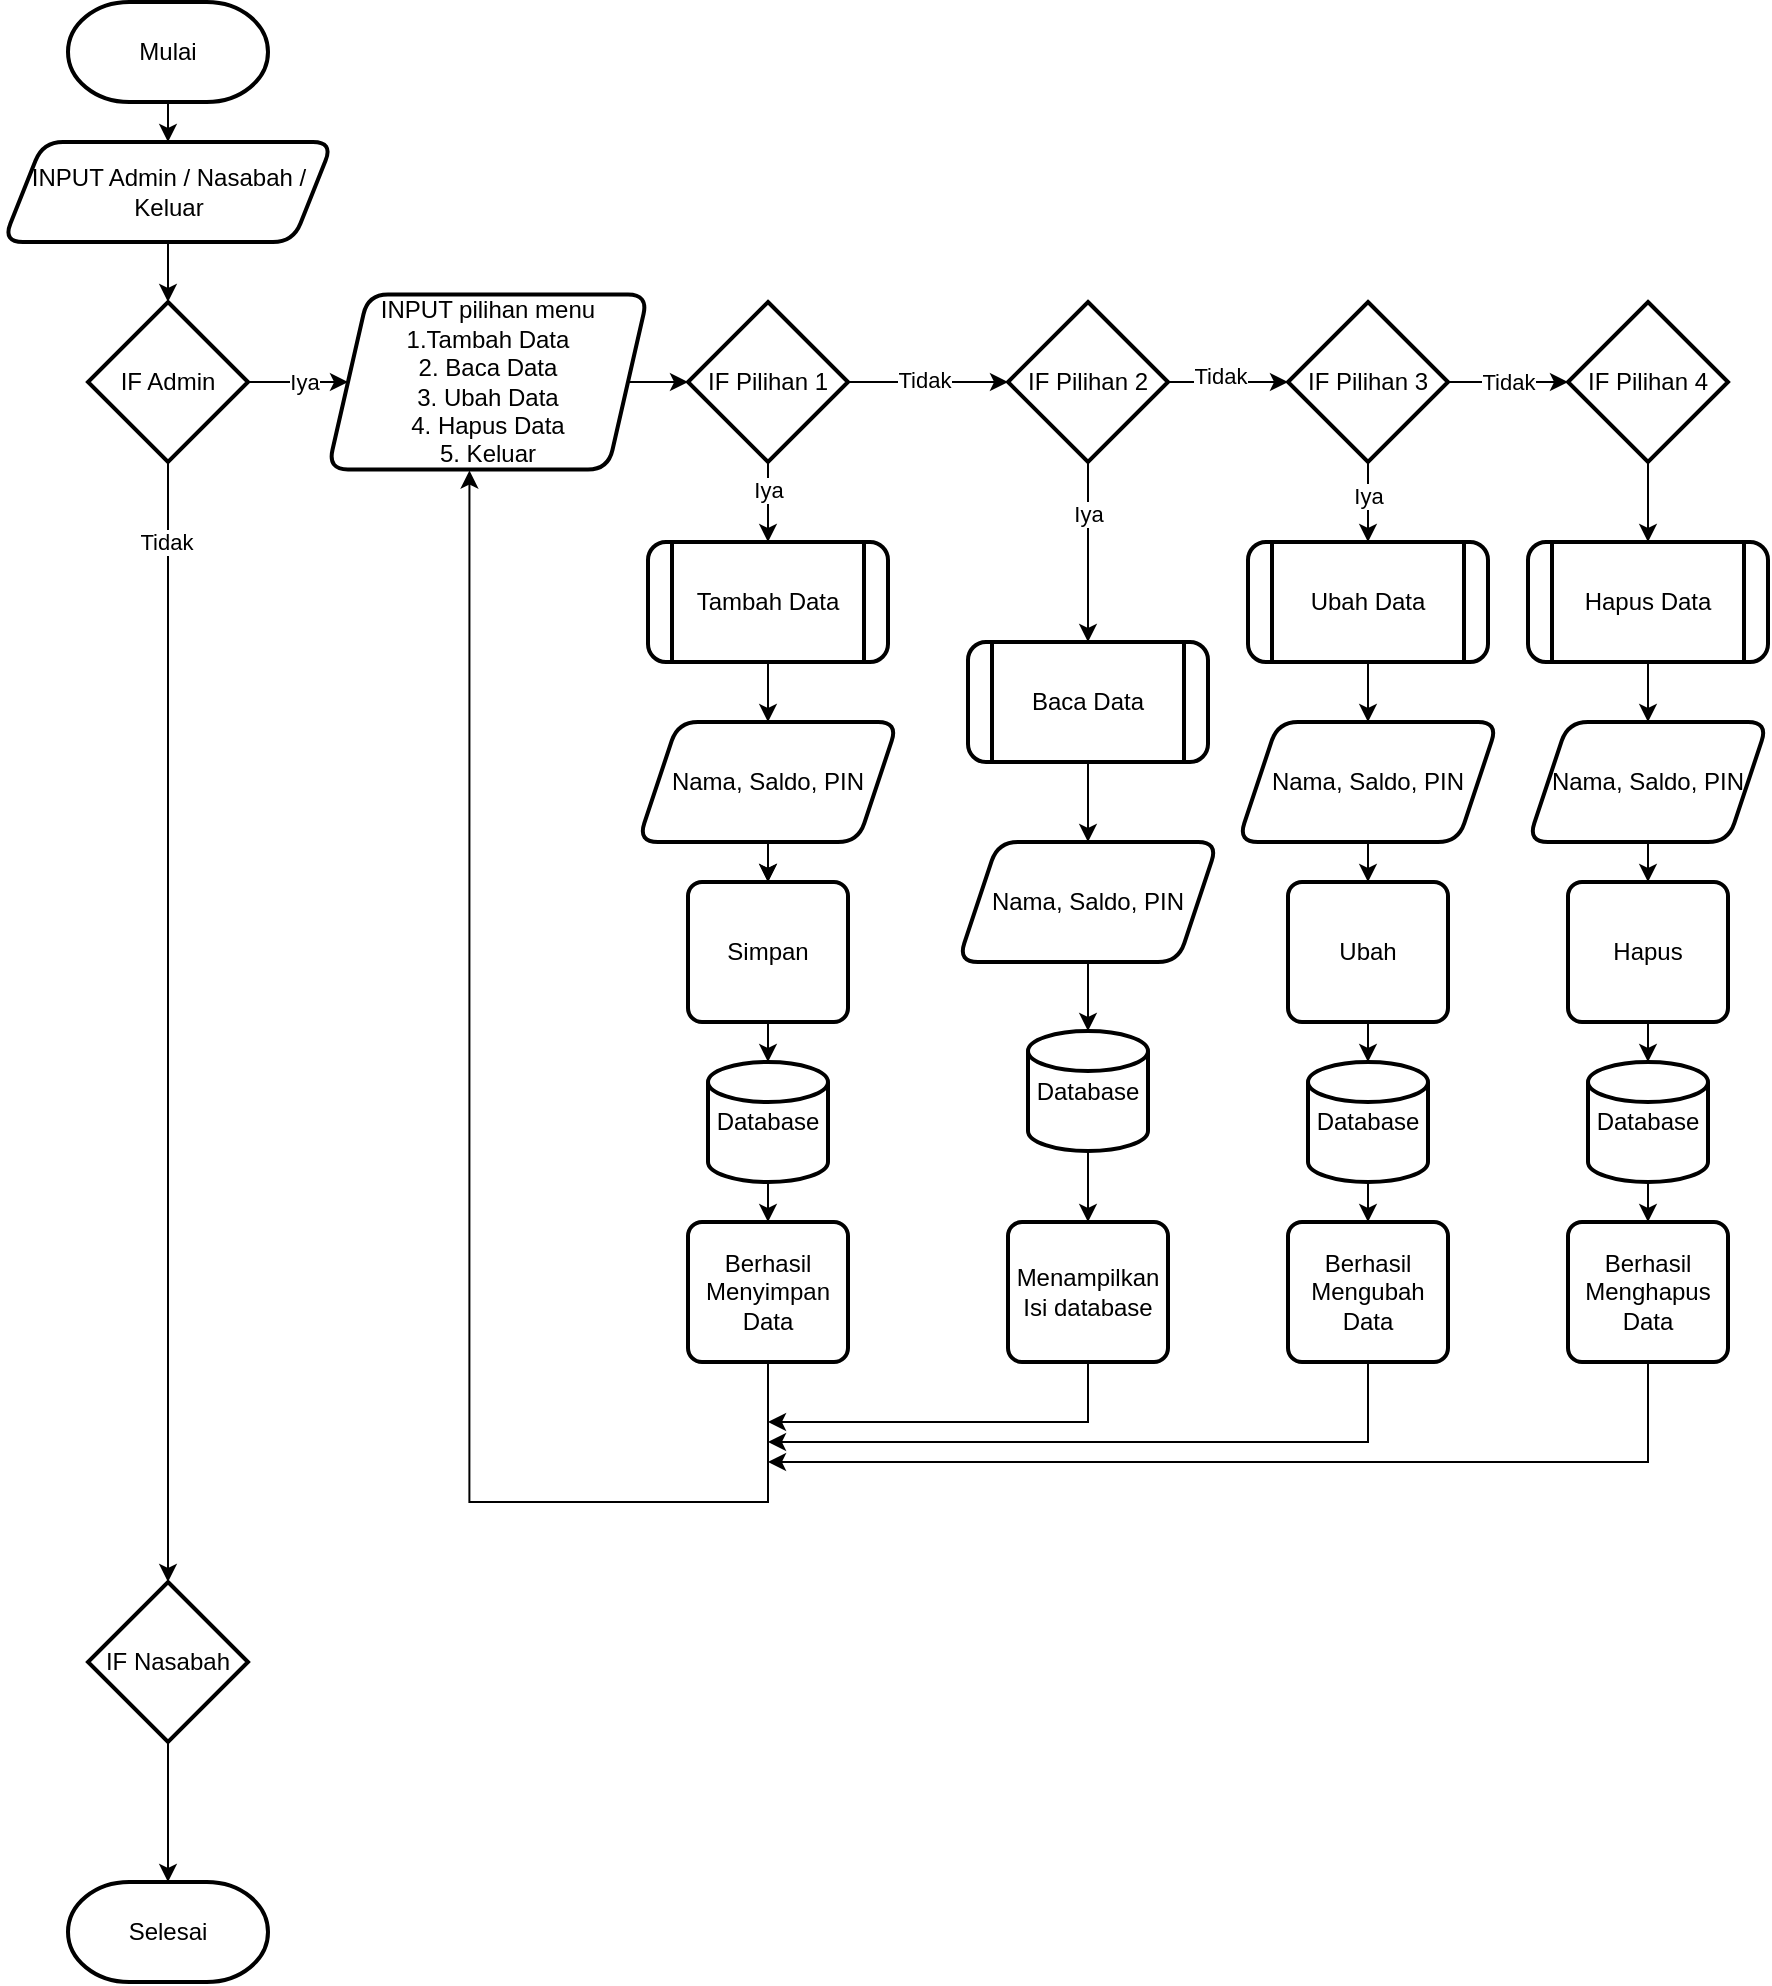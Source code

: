 <mxfile version="22.0.8" type="github">
  <diagram id="C5RBs43oDa-KdzZeNtuy" name="Page-1">
    <mxGraphModel dx="1837" dy="858" grid="1" gridSize="10" guides="1" tooltips="1" connect="1" arrows="1" fold="1" page="1" pageScale="1" pageWidth="827" pageHeight="1169" math="0" shadow="0">
      <root>
        <mxCell id="WIyWlLk6GJQsqaUBKTNV-0" />
        <mxCell id="WIyWlLk6GJQsqaUBKTNV-1" parent="WIyWlLk6GJQsqaUBKTNV-0" />
        <mxCell id="zfklzmeYC7Ft-h1iZyby-3" value="" style="edgeStyle=orthogonalEdgeStyle;rounded=0;orthogonalLoop=1;jettySize=auto;html=1;" parent="WIyWlLk6GJQsqaUBKTNV-1" source="WIyWlLk6GJQsqaUBKTNV-3" target="zfklzmeYC7Ft-h1iZyby-2" edge="1">
          <mxGeometry relative="1" as="geometry" />
        </mxCell>
        <mxCell id="WIyWlLk6GJQsqaUBKTNV-3" value="Mulai" style="rounded=1;whiteSpace=wrap;html=1;fontSize=12;glass=0;strokeWidth=2;shadow=0;shape=mxgraph.flowchart.terminator;" parent="WIyWlLk6GJQsqaUBKTNV-1" vertex="1">
          <mxGeometry x="40" y="10" width="100" height="50" as="geometry" />
        </mxCell>
        <mxCell id="__ayeiybQwEucT607R1I-3" value="" style="edgeStyle=orthogonalEdgeStyle;rounded=0;orthogonalLoop=1;jettySize=auto;html=1;" parent="WIyWlLk6GJQsqaUBKTNV-1" source="__ayeiybQwEucT607R1I-0" target="__ayeiybQwEucT607R1I-2" edge="1">
          <mxGeometry relative="1" as="geometry" />
        </mxCell>
        <mxCell id="zfklzmeYC7Ft-h1iZyby-1" value="Tidak" style="edgeLabel;html=1;align=center;verticalAlign=middle;resizable=0;points=[];" parent="__ayeiybQwEucT607R1I-3" vertex="1" connectable="0">
          <mxGeometry x="-0.857" y="-1" relative="1" as="geometry">
            <mxPoint as="offset" />
          </mxGeometry>
        </mxCell>
        <mxCell id="zfklzmeYC7Ft-h1iZyby-8" value="" style="edgeStyle=orthogonalEdgeStyle;rounded=0;orthogonalLoop=1;jettySize=auto;html=1;" parent="WIyWlLk6GJQsqaUBKTNV-1" source="__ayeiybQwEucT607R1I-0" target="zfklzmeYC7Ft-h1iZyby-7" edge="1">
          <mxGeometry relative="1" as="geometry" />
        </mxCell>
        <mxCell id="zfklzmeYC7Ft-h1iZyby-9" value="Iya" style="edgeLabel;html=1;align=center;verticalAlign=middle;resizable=0;points=[];" parent="zfklzmeYC7Ft-h1iZyby-8" vertex="1" connectable="0">
          <mxGeometry x="0.111" relative="1" as="geometry">
            <mxPoint as="offset" />
          </mxGeometry>
        </mxCell>
        <mxCell id="__ayeiybQwEucT607R1I-0" value="IF Admin" style="whiteSpace=wrap;html=1;rounded=1;glass=0;strokeWidth=2;shadow=0;shape=mxgraph.flowchart.decision;" parent="WIyWlLk6GJQsqaUBKTNV-1" vertex="1">
          <mxGeometry x="50" y="160" width="80" height="80" as="geometry" />
        </mxCell>
        <mxCell id="__ayeiybQwEucT607R1I-7" value="" style="edgeStyle=orthogonalEdgeStyle;rounded=0;orthogonalLoop=1;jettySize=auto;html=1;" parent="WIyWlLk6GJQsqaUBKTNV-1" source="__ayeiybQwEucT607R1I-2" target="__ayeiybQwEucT607R1I-6" edge="1">
          <mxGeometry relative="1" as="geometry" />
        </mxCell>
        <mxCell id="__ayeiybQwEucT607R1I-2" value="IF Nasabah" style="whiteSpace=wrap;html=1;rounded=1;glass=0;strokeWidth=2;shadow=0;shape=mxgraph.flowchart.decision;" parent="WIyWlLk6GJQsqaUBKTNV-1" vertex="1">
          <mxGeometry x="50" y="800" width="80" height="80" as="geometry" />
        </mxCell>
        <mxCell id="__ayeiybQwEucT607R1I-6" value="Selesai" style="rounded=1;whiteSpace=wrap;html=1;fontSize=12;glass=0;strokeWidth=2;shadow=0;shape=mxgraph.flowchart.terminator;" parent="WIyWlLk6GJQsqaUBKTNV-1" vertex="1">
          <mxGeometry x="40" y="950" width="100" height="50" as="geometry" />
        </mxCell>
        <mxCell id="__ayeiybQwEucT607R1I-11" value="" style="edgeStyle=orthogonalEdgeStyle;rounded=0;orthogonalLoop=1;jettySize=auto;html=1;" parent="WIyWlLk6GJQsqaUBKTNV-1" source="__ayeiybQwEucT607R1I-8" target="__ayeiybQwEucT607R1I-10" edge="1">
          <mxGeometry relative="1" as="geometry" />
        </mxCell>
        <mxCell id="zfklzmeYC7Ft-h1iZyby-15" value="" style="edgeStyle=orthogonalEdgeStyle;rounded=0;orthogonalLoop=1;jettySize=auto;html=1;" parent="WIyWlLk6GJQsqaUBKTNV-1" source="__ayeiybQwEucT607R1I-8" target="__ayeiybQwEucT607R1I-14" edge="1">
          <mxGeometry relative="1" as="geometry" />
        </mxCell>
        <mxCell id="__ayeiybQwEucT607R1I-8" value="Tambah Data" style="shape=process;whiteSpace=wrap;html=1;backgroundOutline=1;rounded=1;glass=0;strokeWidth=2;shadow=0;" parent="WIyWlLk6GJQsqaUBKTNV-1" vertex="1">
          <mxGeometry x="330" y="280" width="120" height="60" as="geometry" />
        </mxCell>
        <mxCell id="__ayeiybQwEucT607R1I-15" value="" style="edgeStyle=orthogonalEdgeStyle;rounded=0;orthogonalLoop=1;jettySize=auto;html=1;" parent="WIyWlLk6GJQsqaUBKTNV-1" source="__ayeiybQwEucT607R1I-10" target="__ayeiybQwEucT607R1I-14" edge="1">
          <mxGeometry relative="1" as="geometry" />
        </mxCell>
        <mxCell id="__ayeiybQwEucT607R1I-10" value="Nama, Saldo, PIN" style="shape=parallelogram;perimeter=parallelogramPerimeter;whiteSpace=wrap;html=1;fixedSize=1;rounded=1;glass=0;strokeWidth=2;shadow=0;" parent="WIyWlLk6GJQsqaUBKTNV-1" vertex="1">
          <mxGeometry x="325" y="370" width="130" height="60" as="geometry" />
        </mxCell>
        <mxCell id="__ayeiybQwEucT607R1I-17" value="" style="edgeStyle=orthogonalEdgeStyle;rounded=0;orthogonalLoop=1;jettySize=auto;html=1;" parent="WIyWlLk6GJQsqaUBKTNV-1" source="__ayeiybQwEucT607R1I-14" target="__ayeiybQwEucT607R1I-16" edge="1">
          <mxGeometry relative="1" as="geometry" />
        </mxCell>
        <mxCell id="__ayeiybQwEucT607R1I-14" value="Simpan" style="rounded=1;whiteSpace=wrap;html=1;absoluteArcSize=1;arcSize=14;strokeWidth=2;" parent="WIyWlLk6GJQsqaUBKTNV-1" vertex="1">
          <mxGeometry x="350" y="450" width="80" height="70" as="geometry" />
        </mxCell>
        <mxCell id="__ayeiybQwEucT607R1I-67" value="" style="edgeStyle=orthogonalEdgeStyle;rounded=0;orthogonalLoop=1;jettySize=auto;html=1;" parent="WIyWlLk6GJQsqaUBKTNV-1" source="__ayeiybQwEucT607R1I-16" target="__ayeiybQwEucT607R1I-19" edge="1">
          <mxGeometry relative="1" as="geometry" />
        </mxCell>
        <mxCell id="__ayeiybQwEucT607R1I-16" value="Database" style="strokeWidth=2;html=1;shape=mxgraph.flowchart.database;whiteSpace=wrap;" parent="WIyWlLk6GJQsqaUBKTNV-1" vertex="1">
          <mxGeometry x="360" y="540" width="60" height="60" as="geometry" />
        </mxCell>
        <mxCell id="zfklzmeYC7Ft-h1iZyby-21" value="" style="edgeStyle=orthogonalEdgeStyle;rounded=0;orthogonalLoop=1;jettySize=auto;html=1;entryX=0.442;entryY=1.006;entryDx=0;entryDy=0;entryPerimeter=0;exitX=0.5;exitY=1;exitDx=0;exitDy=0;" parent="WIyWlLk6GJQsqaUBKTNV-1" source="__ayeiybQwEucT607R1I-19" target="zfklzmeYC7Ft-h1iZyby-7" edge="1">
          <mxGeometry relative="1" as="geometry">
            <mxPoint x="240" y="270" as="targetPoint" />
            <Array as="points">
              <mxPoint x="390" y="760" />
              <mxPoint x="241" y="760" />
            </Array>
          </mxGeometry>
        </mxCell>
        <mxCell id="__ayeiybQwEucT607R1I-19" value="Berhasil Menyimpan Data" style="rounded=1;whiteSpace=wrap;html=1;absoluteArcSize=1;arcSize=14;strokeWidth=2;" parent="WIyWlLk6GJQsqaUBKTNV-1" vertex="1">
          <mxGeometry x="350" y="620" width="80" height="70" as="geometry" />
        </mxCell>
        <mxCell id="__ayeiybQwEucT607R1I-21" value="" style="edgeStyle=orthogonalEdgeStyle;rounded=0;orthogonalLoop=1;jettySize=auto;html=1;" parent="WIyWlLk6GJQsqaUBKTNV-1" source="__ayeiybQwEucT607R1I-22" target="__ayeiybQwEucT607R1I-24" edge="1">
          <mxGeometry relative="1" as="geometry" />
        </mxCell>
        <mxCell id="__ayeiybQwEucT607R1I-22" value="Baca Data" style="shape=process;whiteSpace=wrap;html=1;backgroundOutline=1;rounded=1;glass=0;strokeWidth=2;shadow=0;" parent="WIyWlLk6GJQsqaUBKTNV-1" vertex="1">
          <mxGeometry x="490" y="330" width="120" height="60" as="geometry" />
        </mxCell>
        <mxCell id="__ayeiybQwEucT607R1I-66" value="" style="edgeStyle=orthogonalEdgeStyle;rounded=0;orthogonalLoop=1;jettySize=auto;html=1;" parent="WIyWlLk6GJQsqaUBKTNV-1" source="__ayeiybQwEucT607R1I-24" target="__ayeiybQwEucT607R1I-27" edge="1">
          <mxGeometry relative="1" as="geometry" />
        </mxCell>
        <mxCell id="__ayeiybQwEucT607R1I-24" value="Nama, Saldo, PIN" style="shape=parallelogram;perimeter=parallelogramPerimeter;whiteSpace=wrap;html=1;fixedSize=1;rounded=1;glass=0;strokeWidth=2;shadow=0;" parent="WIyWlLk6GJQsqaUBKTNV-1" vertex="1">
          <mxGeometry x="485" y="430" width="130" height="60" as="geometry" />
        </mxCell>
        <mxCell id="__ayeiybQwEucT607R1I-70" value="" style="edgeStyle=orthogonalEdgeStyle;rounded=0;orthogonalLoop=1;jettySize=auto;html=1;" parent="WIyWlLk6GJQsqaUBKTNV-1" source="__ayeiybQwEucT607R1I-27" target="__ayeiybQwEucT607R1I-28" edge="1">
          <mxGeometry relative="1" as="geometry" />
        </mxCell>
        <mxCell id="__ayeiybQwEucT607R1I-27" value="Database" style="strokeWidth=2;html=1;shape=mxgraph.flowchart.database;whiteSpace=wrap;" parent="WIyWlLk6GJQsqaUBKTNV-1" vertex="1">
          <mxGeometry x="520" y="524.5" width="60" height="60" as="geometry" />
        </mxCell>
        <mxCell id="zfklzmeYC7Ft-h1iZyby-33" value="" style="edgeStyle=orthogonalEdgeStyle;rounded=0;orthogonalLoop=1;jettySize=auto;html=1;" parent="WIyWlLk6GJQsqaUBKTNV-1" source="__ayeiybQwEucT607R1I-28" edge="1">
          <mxGeometry relative="1" as="geometry">
            <mxPoint x="390" y="720" as="targetPoint" />
            <Array as="points">
              <mxPoint x="550" y="720" />
            </Array>
          </mxGeometry>
        </mxCell>
        <mxCell id="__ayeiybQwEucT607R1I-28" value="Menampilkan Isi database" style="rounded=1;whiteSpace=wrap;html=1;absoluteArcSize=1;arcSize=14;strokeWidth=2;" parent="WIyWlLk6GJQsqaUBKTNV-1" vertex="1">
          <mxGeometry x="510" y="620" width="80" height="70" as="geometry" />
        </mxCell>
        <mxCell id="__ayeiybQwEucT607R1I-45" value="" style="edgeStyle=orthogonalEdgeStyle;rounded=0;orthogonalLoop=1;jettySize=auto;html=1;" parent="WIyWlLk6GJQsqaUBKTNV-1" source="__ayeiybQwEucT607R1I-46" target="__ayeiybQwEucT607R1I-48" edge="1">
          <mxGeometry relative="1" as="geometry" />
        </mxCell>
        <mxCell id="__ayeiybQwEucT607R1I-46" value="Ubah Data" style="shape=process;whiteSpace=wrap;html=1;backgroundOutline=1;rounded=1;glass=0;strokeWidth=2;shadow=0;" parent="WIyWlLk6GJQsqaUBKTNV-1" vertex="1">
          <mxGeometry x="630" y="280" width="120" height="60" as="geometry" />
        </mxCell>
        <mxCell id="__ayeiybQwEucT607R1I-47" value="" style="edgeStyle=orthogonalEdgeStyle;rounded=0;orthogonalLoop=1;jettySize=auto;html=1;" parent="WIyWlLk6GJQsqaUBKTNV-1" source="__ayeiybQwEucT607R1I-48" target="__ayeiybQwEucT607R1I-50" edge="1">
          <mxGeometry relative="1" as="geometry" />
        </mxCell>
        <mxCell id="__ayeiybQwEucT607R1I-48" value="Nama, Saldo, PIN" style="shape=parallelogram;perimeter=parallelogramPerimeter;whiteSpace=wrap;html=1;fixedSize=1;rounded=1;glass=0;strokeWidth=2;shadow=0;" parent="WIyWlLk6GJQsqaUBKTNV-1" vertex="1">
          <mxGeometry x="625" y="370" width="130" height="60" as="geometry" />
        </mxCell>
        <mxCell id="__ayeiybQwEucT607R1I-49" value="" style="edgeStyle=orthogonalEdgeStyle;rounded=0;orthogonalLoop=1;jettySize=auto;html=1;" parent="WIyWlLk6GJQsqaUBKTNV-1" source="__ayeiybQwEucT607R1I-50" target="__ayeiybQwEucT607R1I-51" edge="1">
          <mxGeometry relative="1" as="geometry" />
        </mxCell>
        <mxCell id="__ayeiybQwEucT607R1I-50" value="Ubah" style="rounded=1;whiteSpace=wrap;html=1;absoluteArcSize=1;arcSize=14;strokeWidth=2;" parent="WIyWlLk6GJQsqaUBKTNV-1" vertex="1">
          <mxGeometry x="650" y="450" width="80" height="70" as="geometry" />
        </mxCell>
        <mxCell id="__ayeiybQwEucT607R1I-68" value="" style="edgeStyle=orthogonalEdgeStyle;rounded=0;orthogonalLoop=1;jettySize=auto;html=1;" parent="WIyWlLk6GJQsqaUBKTNV-1" source="__ayeiybQwEucT607R1I-51" target="__ayeiybQwEucT607R1I-52" edge="1">
          <mxGeometry relative="1" as="geometry" />
        </mxCell>
        <mxCell id="__ayeiybQwEucT607R1I-51" value="Database" style="strokeWidth=2;html=1;shape=mxgraph.flowchart.database;whiteSpace=wrap;" parent="WIyWlLk6GJQsqaUBKTNV-1" vertex="1">
          <mxGeometry x="660" y="540" width="60" height="60" as="geometry" />
        </mxCell>
        <mxCell id="S6rQgcGVSZa5r53mqII1-7" style="edgeStyle=orthogonalEdgeStyle;rounded=0;orthogonalLoop=1;jettySize=auto;html=1;exitX=0.5;exitY=1;exitDx=0;exitDy=0;" edge="1" parent="WIyWlLk6GJQsqaUBKTNV-1" source="__ayeiybQwEucT607R1I-52">
          <mxGeometry relative="1" as="geometry">
            <mxPoint x="390" y="730" as="targetPoint" />
            <Array as="points">
              <mxPoint x="690" y="730" />
              <mxPoint x="390" y="730" />
            </Array>
          </mxGeometry>
        </mxCell>
        <mxCell id="__ayeiybQwEucT607R1I-52" value="Berhasil Mengubah Data" style="rounded=1;whiteSpace=wrap;html=1;absoluteArcSize=1;arcSize=14;strokeWidth=2;" parent="WIyWlLk6GJQsqaUBKTNV-1" vertex="1">
          <mxGeometry x="650" y="620" width="80" height="70" as="geometry" />
        </mxCell>
        <mxCell id="__ayeiybQwEucT607R1I-53" value="" style="edgeStyle=orthogonalEdgeStyle;rounded=0;orthogonalLoop=1;jettySize=auto;html=1;" parent="WIyWlLk6GJQsqaUBKTNV-1" source="__ayeiybQwEucT607R1I-54" target="__ayeiybQwEucT607R1I-56" edge="1">
          <mxGeometry relative="1" as="geometry" />
        </mxCell>
        <mxCell id="__ayeiybQwEucT607R1I-54" value="Hapus Data" style="shape=process;whiteSpace=wrap;html=1;backgroundOutline=1;rounded=1;glass=0;strokeWidth=2;shadow=0;" parent="WIyWlLk6GJQsqaUBKTNV-1" vertex="1">
          <mxGeometry x="770" y="280" width="120" height="60" as="geometry" />
        </mxCell>
        <mxCell id="__ayeiybQwEucT607R1I-55" value="" style="edgeStyle=orthogonalEdgeStyle;rounded=0;orthogonalLoop=1;jettySize=auto;html=1;" parent="WIyWlLk6GJQsqaUBKTNV-1" source="__ayeiybQwEucT607R1I-56" target="__ayeiybQwEucT607R1I-58" edge="1">
          <mxGeometry relative="1" as="geometry" />
        </mxCell>
        <mxCell id="__ayeiybQwEucT607R1I-56" value="Nama, Saldo, PIN" style="shape=parallelogram;perimeter=parallelogramPerimeter;whiteSpace=wrap;html=1;fixedSize=1;rounded=1;glass=0;strokeWidth=2;shadow=0;" parent="WIyWlLk6GJQsqaUBKTNV-1" vertex="1">
          <mxGeometry x="770" y="370" width="120" height="60" as="geometry" />
        </mxCell>
        <mxCell id="__ayeiybQwEucT607R1I-57" value="" style="edgeStyle=orthogonalEdgeStyle;rounded=0;orthogonalLoop=1;jettySize=auto;html=1;" parent="WIyWlLk6GJQsqaUBKTNV-1" source="__ayeiybQwEucT607R1I-58" target="__ayeiybQwEucT607R1I-59" edge="1">
          <mxGeometry relative="1" as="geometry" />
        </mxCell>
        <mxCell id="__ayeiybQwEucT607R1I-58" value="Hapus" style="rounded=1;whiteSpace=wrap;html=1;absoluteArcSize=1;arcSize=14;strokeWidth=2;" parent="WIyWlLk6GJQsqaUBKTNV-1" vertex="1">
          <mxGeometry x="790" y="450" width="80" height="70" as="geometry" />
        </mxCell>
        <mxCell id="__ayeiybQwEucT607R1I-69" value="" style="edgeStyle=orthogonalEdgeStyle;rounded=0;orthogonalLoop=1;jettySize=auto;html=1;" parent="WIyWlLk6GJQsqaUBKTNV-1" source="__ayeiybQwEucT607R1I-59" target="__ayeiybQwEucT607R1I-60" edge="1">
          <mxGeometry relative="1" as="geometry" />
        </mxCell>
        <mxCell id="__ayeiybQwEucT607R1I-59" value="Database" style="strokeWidth=2;html=1;shape=mxgraph.flowchart.database;whiteSpace=wrap;" parent="WIyWlLk6GJQsqaUBKTNV-1" vertex="1">
          <mxGeometry x="800" y="540" width="60" height="60" as="geometry" />
        </mxCell>
        <mxCell id="S6rQgcGVSZa5r53mqII1-8" style="edgeStyle=orthogonalEdgeStyle;rounded=0;orthogonalLoop=1;jettySize=auto;html=1;exitX=0.5;exitY=1;exitDx=0;exitDy=0;" edge="1" parent="WIyWlLk6GJQsqaUBKTNV-1" source="__ayeiybQwEucT607R1I-60">
          <mxGeometry relative="1" as="geometry">
            <mxPoint x="390" y="740" as="targetPoint" />
            <Array as="points">
              <mxPoint x="830" y="740" />
              <mxPoint x="390" y="740" />
            </Array>
          </mxGeometry>
        </mxCell>
        <mxCell id="__ayeiybQwEucT607R1I-60" value="Berhasil Menghapus Data" style="rounded=1;whiteSpace=wrap;html=1;absoluteArcSize=1;arcSize=14;strokeWidth=2;" parent="WIyWlLk6GJQsqaUBKTNV-1" vertex="1">
          <mxGeometry x="790" y="620" width="80" height="70" as="geometry" />
        </mxCell>
        <mxCell id="zfklzmeYC7Ft-h1iZyby-4" value="" style="edgeStyle=orthogonalEdgeStyle;rounded=0;orthogonalLoop=1;jettySize=auto;html=1;" parent="WIyWlLk6GJQsqaUBKTNV-1" source="zfklzmeYC7Ft-h1iZyby-2" target="__ayeiybQwEucT607R1I-0" edge="1">
          <mxGeometry relative="1" as="geometry" />
        </mxCell>
        <mxCell id="zfklzmeYC7Ft-h1iZyby-2" value="INPUT Admin / Nasabah / Keluar" style="shape=parallelogram;perimeter=parallelogramPerimeter;whiteSpace=wrap;html=1;fixedSize=1;rounded=1;glass=0;strokeWidth=2;shadow=0;" parent="WIyWlLk6GJQsqaUBKTNV-1" vertex="1">
          <mxGeometry x="7.5" y="80" width="165" height="50" as="geometry" />
        </mxCell>
        <mxCell id="zfklzmeYC7Ft-h1iZyby-11" value="" style="edgeStyle=orthogonalEdgeStyle;rounded=0;orthogonalLoop=1;jettySize=auto;html=1;" parent="WIyWlLk6GJQsqaUBKTNV-1" source="zfklzmeYC7Ft-h1iZyby-7" target="zfklzmeYC7Ft-h1iZyby-10" edge="1">
          <mxGeometry relative="1" as="geometry" />
        </mxCell>
        <mxCell id="zfklzmeYC7Ft-h1iZyby-7" value="INPUT pilihan menu&lt;br&gt;1.Tambah Data&lt;br&gt;2. Baca Data&lt;br&gt;3. Ubah Data&lt;br&gt;4. Hapus Data&lt;br&gt;5. Keluar" style="shape=parallelogram;perimeter=parallelogramPerimeter;whiteSpace=wrap;html=1;fixedSize=1;rounded=1;glass=0;strokeWidth=2;shadow=0;" parent="WIyWlLk6GJQsqaUBKTNV-1" vertex="1">
          <mxGeometry x="170" y="156.25" width="160" height="87.5" as="geometry" />
        </mxCell>
        <mxCell id="zfklzmeYC7Ft-h1iZyby-13" value="" style="edgeStyle=orthogonalEdgeStyle;rounded=0;orthogonalLoop=1;jettySize=auto;html=1;" parent="WIyWlLk6GJQsqaUBKTNV-1" source="zfklzmeYC7Ft-h1iZyby-10" target="zfklzmeYC7Ft-h1iZyby-12" edge="1">
          <mxGeometry relative="1" as="geometry" />
        </mxCell>
        <mxCell id="zfklzmeYC7Ft-h1iZyby-18" value="Tidak" style="edgeLabel;html=1;align=center;verticalAlign=middle;resizable=0;points=[];" parent="zfklzmeYC7Ft-h1iZyby-13" vertex="1" connectable="0">
          <mxGeometry x="-0.045" y="1" relative="1" as="geometry">
            <mxPoint as="offset" />
          </mxGeometry>
        </mxCell>
        <mxCell id="zfklzmeYC7Ft-h1iZyby-16" value="" style="edgeStyle=orthogonalEdgeStyle;rounded=0;orthogonalLoop=1;jettySize=auto;html=1;" parent="WIyWlLk6GJQsqaUBKTNV-1" source="zfklzmeYC7Ft-h1iZyby-10" target="__ayeiybQwEucT607R1I-8" edge="1">
          <mxGeometry relative="1" as="geometry" />
        </mxCell>
        <mxCell id="zfklzmeYC7Ft-h1iZyby-19" value="Iya" style="edgeLabel;html=1;align=center;verticalAlign=middle;resizable=0;points=[];" parent="zfklzmeYC7Ft-h1iZyby-16" vertex="1" connectable="0">
          <mxGeometry x="-0.29" relative="1" as="geometry">
            <mxPoint as="offset" />
          </mxGeometry>
        </mxCell>
        <mxCell id="zfklzmeYC7Ft-h1iZyby-10" value="IF Pilihan 1" style="whiteSpace=wrap;html=1;rounded=1;glass=0;strokeWidth=2;shadow=0;shape=mxgraph.flowchart.decision;" parent="WIyWlLk6GJQsqaUBKTNV-1" vertex="1">
          <mxGeometry x="350" y="160" width="80" height="80" as="geometry" />
        </mxCell>
        <mxCell id="zfklzmeYC7Ft-h1iZyby-22" value="" style="edgeStyle=orthogonalEdgeStyle;rounded=0;orthogonalLoop=1;jettySize=auto;html=1;" parent="WIyWlLk6GJQsqaUBKTNV-1" source="zfklzmeYC7Ft-h1iZyby-12" target="__ayeiybQwEucT607R1I-22" edge="1">
          <mxGeometry relative="1" as="geometry" />
        </mxCell>
        <mxCell id="zfklzmeYC7Ft-h1iZyby-23" value="Iya" style="edgeLabel;html=1;align=center;verticalAlign=middle;resizable=0;points=[];" parent="zfklzmeYC7Ft-h1iZyby-22" vertex="1" connectable="0">
          <mxGeometry x="-0.422" relative="1" as="geometry">
            <mxPoint as="offset" />
          </mxGeometry>
        </mxCell>
        <mxCell id="zfklzmeYC7Ft-h1iZyby-29" value="" style="edgeStyle=orthogonalEdgeStyle;rounded=0;orthogonalLoop=1;jettySize=auto;html=1;" parent="WIyWlLk6GJQsqaUBKTNV-1" source="zfklzmeYC7Ft-h1iZyby-12" target="zfklzmeYC7Ft-h1iZyby-28" edge="1">
          <mxGeometry relative="1" as="geometry" />
        </mxCell>
        <mxCell id="zfklzmeYC7Ft-h1iZyby-31" value="Tidak" style="edgeLabel;html=1;align=center;verticalAlign=middle;resizable=0;points=[];" parent="zfklzmeYC7Ft-h1iZyby-29" vertex="1" connectable="0">
          <mxGeometry x="-0.143" y="3" relative="1" as="geometry">
            <mxPoint as="offset" />
          </mxGeometry>
        </mxCell>
        <mxCell id="zfklzmeYC7Ft-h1iZyby-12" value="IF Pilihan 2" style="whiteSpace=wrap;html=1;rounded=1;glass=0;strokeWidth=2;shadow=0;shape=mxgraph.flowchart.decision;" parent="WIyWlLk6GJQsqaUBKTNV-1" vertex="1">
          <mxGeometry x="510" y="160" width="80" height="80" as="geometry" />
        </mxCell>
        <mxCell id="S6rQgcGVSZa5r53mqII1-0" value="" style="edgeStyle=orthogonalEdgeStyle;rounded=0;orthogonalLoop=1;jettySize=auto;html=1;" edge="1" parent="WIyWlLk6GJQsqaUBKTNV-1" source="zfklzmeYC7Ft-h1iZyby-28" target="__ayeiybQwEucT607R1I-46">
          <mxGeometry relative="1" as="geometry" />
        </mxCell>
        <mxCell id="S6rQgcGVSZa5r53mqII1-1" value="Iya" style="edgeLabel;html=1;align=center;verticalAlign=middle;resizable=0;points=[];" vertex="1" connectable="0" parent="S6rQgcGVSZa5r53mqII1-0">
          <mxGeometry x="-0.183" relative="1" as="geometry">
            <mxPoint as="offset" />
          </mxGeometry>
        </mxCell>
        <mxCell id="S6rQgcGVSZa5r53mqII1-3" value="" style="edgeStyle=orthogonalEdgeStyle;rounded=0;orthogonalLoop=1;jettySize=auto;html=1;" edge="1" parent="WIyWlLk6GJQsqaUBKTNV-1" source="zfklzmeYC7Ft-h1iZyby-28" target="S6rQgcGVSZa5r53mqII1-2">
          <mxGeometry relative="1" as="geometry" />
        </mxCell>
        <mxCell id="S6rQgcGVSZa5r53mqII1-4" value="Tidak" style="edgeLabel;html=1;align=center;verticalAlign=middle;resizable=0;points=[];" vertex="1" connectable="0" parent="S6rQgcGVSZa5r53mqII1-3">
          <mxGeometry x="-0.023" relative="1" as="geometry">
            <mxPoint as="offset" />
          </mxGeometry>
        </mxCell>
        <mxCell id="zfklzmeYC7Ft-h1iZyby-28" value="IF Pilihan 3" style="whiteSpace=wrap;html=1;rounded=1;glass=0;strokeWidth=2;shadow=0;shape=mxgraph.flowchart.decision;" parent="WIyWlLk6GJQsqaUBKTNV-1" vertex="1">
          <mxGeometry x="650" y="160" width="80" height="80" as="geometry" />
        </mxCell>
        <mxCell id="S6rQgcGVSZa5r53mqII1-5" value="" style="edgeStyle=orthogonalEdgeStyle;rounded=0;orthogonalLoop=1;jettySize=auto;html=1;" edge="1" parent="WIyWlLk6GJQsqaUBKTNV-1" source="S6rQgcGVSZa5r53mqII1-2" target="__ayeiybQwEucT607R1I-54">
          <mxGeometry relative="1" as="geometry" />
        </mxCell>
        <mxCell id="S6rQgcGVSZa5r53mqII1-2" value="IF Pilihan 4" style="whiteSpace=wrap;html=1;rounded=1;glass=0;strokeWidth=2;shadow=0;shape=mxgraph.flowchart.decision;" vertex="1" parent="WIyWlLk6GJQsqaUBKTNV-1">
          <mxGeometry x="790" y="160" width="80" height="80" as="geometry" />
        </mxCell>
      </root>
    </mxGraphModel>
  </diagram>
</mxfile>
